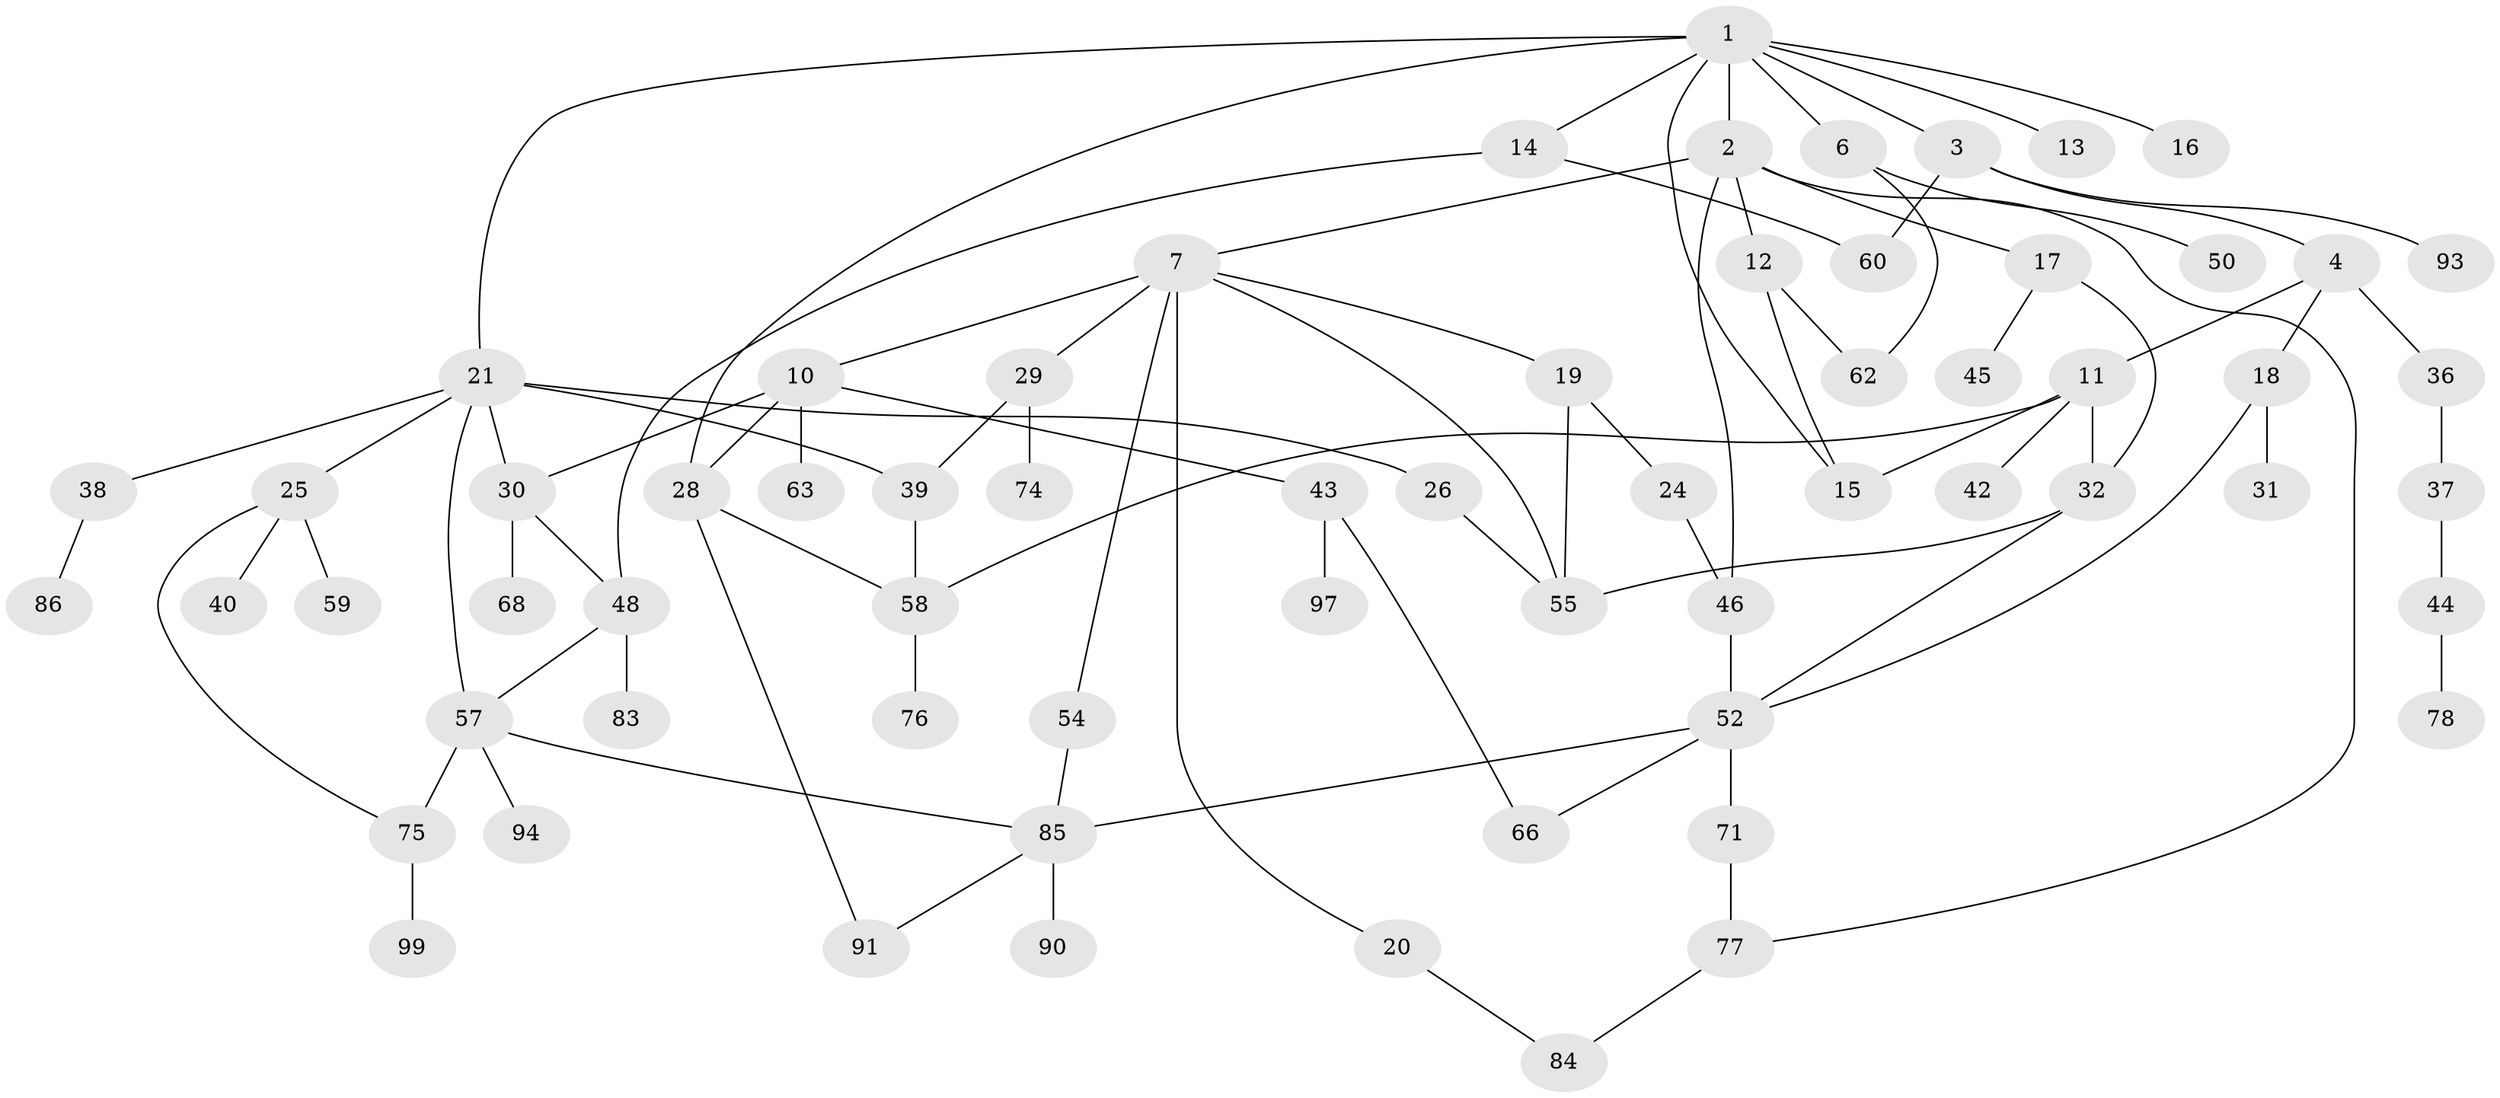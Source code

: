 // original degree distribution, {8: 0.01, 6: 0.03, 4: 0.08, 5: 0.04, 3: 0.31, 2: 0.26, 1: 0.27}
// Generated by graph-tools (version 1.1) at 2025/11/02/21/25 10:11:06]
// undirected, 65 vertices, 89 edges
graph export_dot {
graph [start="1"]
  node [color=gray90,style=filled];
  1 [super="+5"];
  2 [super="+33"];
  3 [super="+64"];
  4 [super="+8"];
  6 [super="+49"];
  7 [super="+9"];
  10 [super="+34"];
  11;
  12;
  13 [super="+22"];
  14 [super="+41"];
  15 [super="+98"];
  16;
  17;
  18;
  19;
  20;
  21 [super="+23"];
  24 [super="+27"];
  25 [super="+81"];
  26;
  28 [super="+67"];
  29 [super="+47"];
  30 [super="+72"];
  31;
  32 [super="+35"];
  36 [super="+88"];
  37;
  38;
  39;
  40;
  42;
  43 [super="+56"];
  44 [super="+70"];
  45 [super="+95"];
  46 [super="+53"];
  48 [super="+51"];
  50 [super="+92"];
  52 [super="+89"];
  54 [super="+69"];
  55 [super="+61"];
  57 [super="+73"];
  58 [super="+96"];
  59;
  60 [super="+65"];
  62 [super="+79"];
  63;
  66;
  68;
  71 [super="+80"];
  74;
  75 [super="+82"];
  76;
  77 [super="+87"];
  78;
  83;
  84;
  85 [super="+100"];
  86;
  90;
  91;
  93;
  94;
  97;
  99;
  1 -- 2;
  1 -- 3;
  1 -- 6;
  1 -- 14;
  1 -- 15;
  1 -- 21;
  1 -- 28;
  1 -- 16;
  1 -- 13;
  2 -- 7;
  2 -- 12;
  2 -- 17;
  2 -- 77;
  2 -- 46;
  3 -- 4;
  3 -- 93;
  3 -- 60;
  4 -- 11;
  4 -- 18;
  4 -- 36;
  6 -- 62;
  6 -- 50;
  7 -- 29;
  7 -- 54;
  7 -- 55;
  7 -- 10;
  7 -- 19;
  7 -- 20;
  10 -- 43;
  10 -- 28;
  10 -- 30;
  10 -- 63;
  11 -- 42;
  11 -- 15;
  11 -- 58;
  11 -- 32;
  12 -- 62;
  12 -- 15;
  14 -- 48;
  14 -- 60;
  17 -- 32;
  17 -- 45;
  18 -- 31;
  18 -- 52;
  19 -- 24;
  19 -- 55;
  20 -- 84;
  21 -- 25;
  21 -- 26;
  21 -- 30;
  21 -- 39;
  21 -- 57;
  21 -- 38;
  24 -- 46;
  25 -- 40;
  25 -- 59;
  25 -- 75;
  26 -- 55;
  28 -- 91;
  28 -- 58;
  29 -- 39;
  29 -- 74;
  30 -- 68;
  30 -- 48;
  32 -- 52;
  32 -- 55;
  36 -- 37;
  37 -- 44;
  38 -- 86;
  39 -- 58;
  43 -- 97;
  43 -- 66;
  44 -- 78;
  46 -- 52;
  48 -- 57;
  48 -- 83;
  52 -- 71;
  52 -- 66;
  52 -- 85;
  54 -- 85;
  57 -- 75 [weight=2];
  57 -- 94;
  57 -- 85;
  58 -- 76;
  71 -- 77;
  75 -- 99;
  77 -- 84;
  85 -- 90;
  85 -- 91;
}
